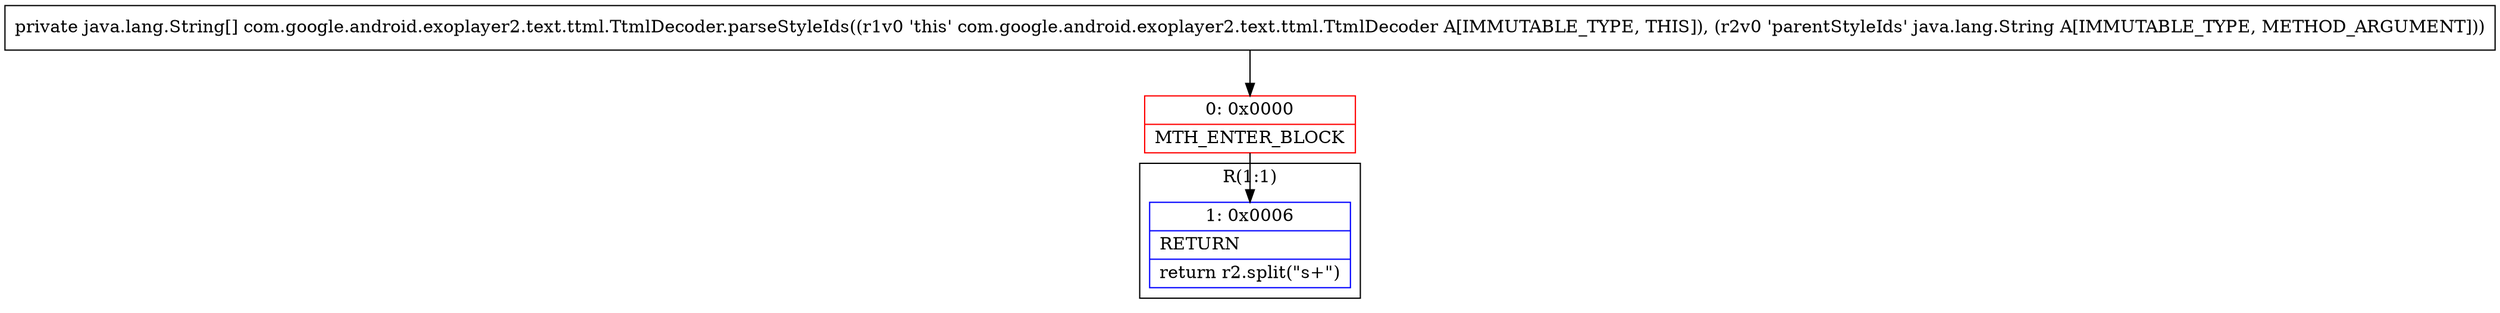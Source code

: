 digraph "CFG forcom.google.android.exoplayer2.text.ttml.TtmlDecoder.parseStyleIds(Ljava\/lang\/String;)[Ljava\/lang\/String;" {
subgraph cluster_Region_954526039 {
label = "R(1:1)";
node [shape=record,color=blue];
Node_1 [shape=record,label="{1\:\ 0x0006|RETURN\l|return r2.split(\"s+\")\l}"];
}
Node_0 [shape=record,color=red,label="{0\:\ 0x0000|MTH_ENTER_BLOCK\l}"];
MethodNode[shape=record,label="{private java.lang.String[] com.google.android.exoplayer2.text.ttml.TtmlDecoder.parseStyleIds((r1v0 'this' com.google.android.exoplayer2.text.ttml.TtmlDecoder A[IMMUTABLE_TYPE, THIS]), (r2v0 'parentStyleIds' java.lang.String A[IMMUTABLE_TYPE, METHOD_ARGUMENT])) }"];
MethodNode -> Node_0;
Node_0 -> Node_1;
}

